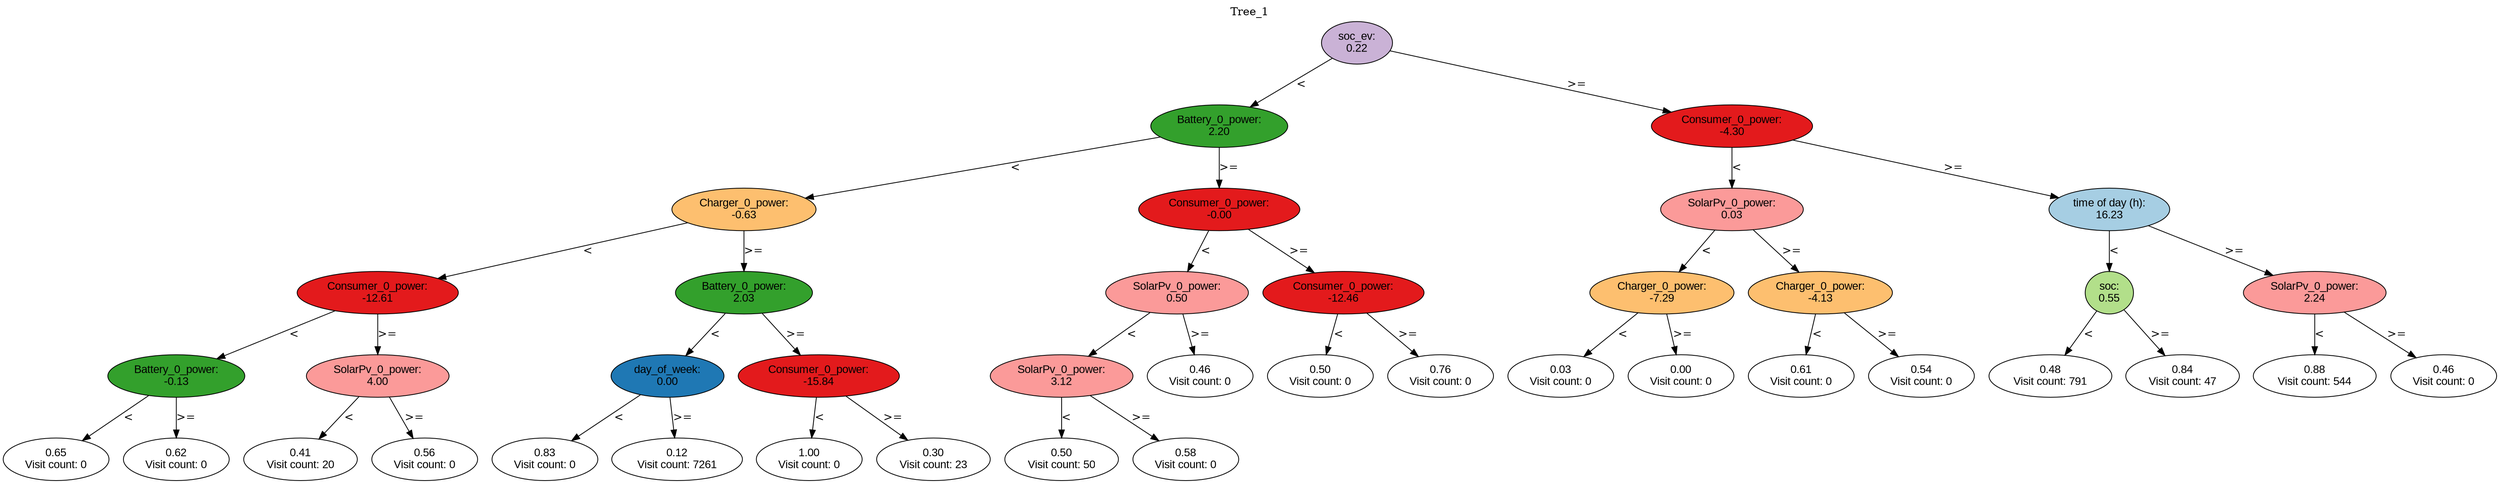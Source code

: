 digraph BST {
    node [fontname="Arial" style=filled colorscheme=paired12];
    0 [ label = "soc_ev:
0.22" fillcolor=9];
    1 [ label = "Battery_0_power:
2.20" fillcolor=4];
    2 [ label = "Charger_0_power:
-0.63" fillcolor=7];
    3 [ label = "Consumer_0_power:
-12.61" fillcolor=6];
    4 [ label = "Battery_0_power:
-0.13" fillcolor=4];
    5 [ label = "0.65
Visit count: 0" fillcolor=white];
    6 [ label = "0.62
Visit count: 0" fillcolor=white];
    7 [ label = "SolarPv_0_power:
4.00" fillcolor=5];
    8 [ label = "0.41
Visit count: 20" fillcolor=white];
    9 [ label = "0.56
Visit count: 0" fillcolor=white];
    10 [ label = "Battery_0_power:
2.03" fillcolor=4];
    11 [ label = "day_of_week:
0.00" fillcolor=2];
    12 [ label = "0.83
Visit count: 0" fillcolor=white];
    13 [ label = "0.12
Visit count: 7261" fillcolor=white];
    14 [ label = "Consumer_0_power:
-15.84" fillcolor=6];
    15 [ label = "1.00
Visit count: 0" fillcolor=white];
    16 [ label = "0.30
Visit count: 23" fillcolor=white];
    17 [ label = "Consumer_0_power:
-0.00" fillcolor=6];
    18 [ label = "SolarPv_0_power:
0.50" fillcolor=5];
    19 [ label = "SolarPv_0_power:
3.12" fillcolor=5];
    20 [ label = "0.50
Visit count: 50" fillcolor=white];
    21 [ label = "0.58
Visit count: 0" fillcolor=white];
    22 [ label = "0.46
Visit count: 0" fillcolor=white];
    23 [ label = "Consumer_0_power:
-12.46" fillcolor=6];
    24 [ label = "0.50
Visit count: 0" fillcolor=white];
    25 [ label = "0.76
Visit count: 0" fillcolor=white];
    26 [ label = "Consumer_0_power:
-4.30" fillcolor=6];
    27 [ label = "SolarPv_0_power:
0.03" fillcolor=5];
    28 [ label = "Charger_0_power:
-7.29" fillcolor=7];
    29 [ label = "0.03
Visit count: 0" fillcolor=white];
    30 [ label = "0.00
Visit count: 0" fillcolor=white];
    31 [ label = "Charger_0_power:
-4.13" fillcolor=7];
    32 [ label = "0.61
Visit count: 0" fillcolor=white];
    33 [ label = "0.54
Visit count: 0" fillcolor=white];
    34 [ label = "time of day (h):
16.23" fillcolor=1];
    35 [ label = "soc:
0.55" fillcolor=3];
    36 [ label = "0.48
Visit count: 791" fillcolor=white];
    37 [ label = "0.84
Visit count: 47" fillcolor=white];
    38 [ label = "SolarPv_0_power:
2.24" fillcolor=5];
    39 [ label = "0.88
Visit count: 544" fillcolor=white];
    40 [ label = "0.46
Visit count: 0" fillcolor=white];

    0  -> 1[ label = "<"];
    0  -> 26[ label = ">="];
    1  -> 2[ label = "<"];
    1  -> 17[ label = ">="];
    2  -> 3[ label = "<"];
    2  -> 10[ label = ">="];
    3  -> 4[ label = "<"];
    3  -> 7[ label = ">="];
    4  -> 5[ label = "<"];
    4  -> 6[ label = ">="];
    7  -> 8[ label = "<"];
    7  -> 9[ label = ">="];
    10  -> 11[ label = "<"];
    10  -> 14[ label = ">="];
    11  -> 12[ label = "<"];
    11  -> 13[ label = ">="];
    14  -> 15[ label = "<"];
    14  -> 16[ label = ">="];
    17  -> 18[ label = "<"];
    17  -> 23[ label = ">="];
    18  -> 19[ label = "<"];
    18  -> 22[ label = ">="];
    19  -> 20[ label = "<"];
    19  -> 21[ label = ">="];
    23  -> 24[ label = "<"];
    23  -> 25[ label = ">="];
    26  -> 27[ label = "<"];
    26  -> 34[ label = ">="];
    27  -> 28[ label = "<"];
    27  -> 31[ label = ">="];
    28  -> 29[ label = "<"];
    28  -> 30[ label = ">="];
    31  -> 32[ label = "<"];
    31  -> 33[ label = ">="];
    34  -> 35[ label = "<"];
    34  -> 38[ label = ">="];
    35  -> 36[ label = "<"];
    35  -> 37[ label = ">="];
    38  -> 39[ label = "<"];
    38  -> 40[ label = ">="];

    labelloc="t";
    label="Tree_1";
}